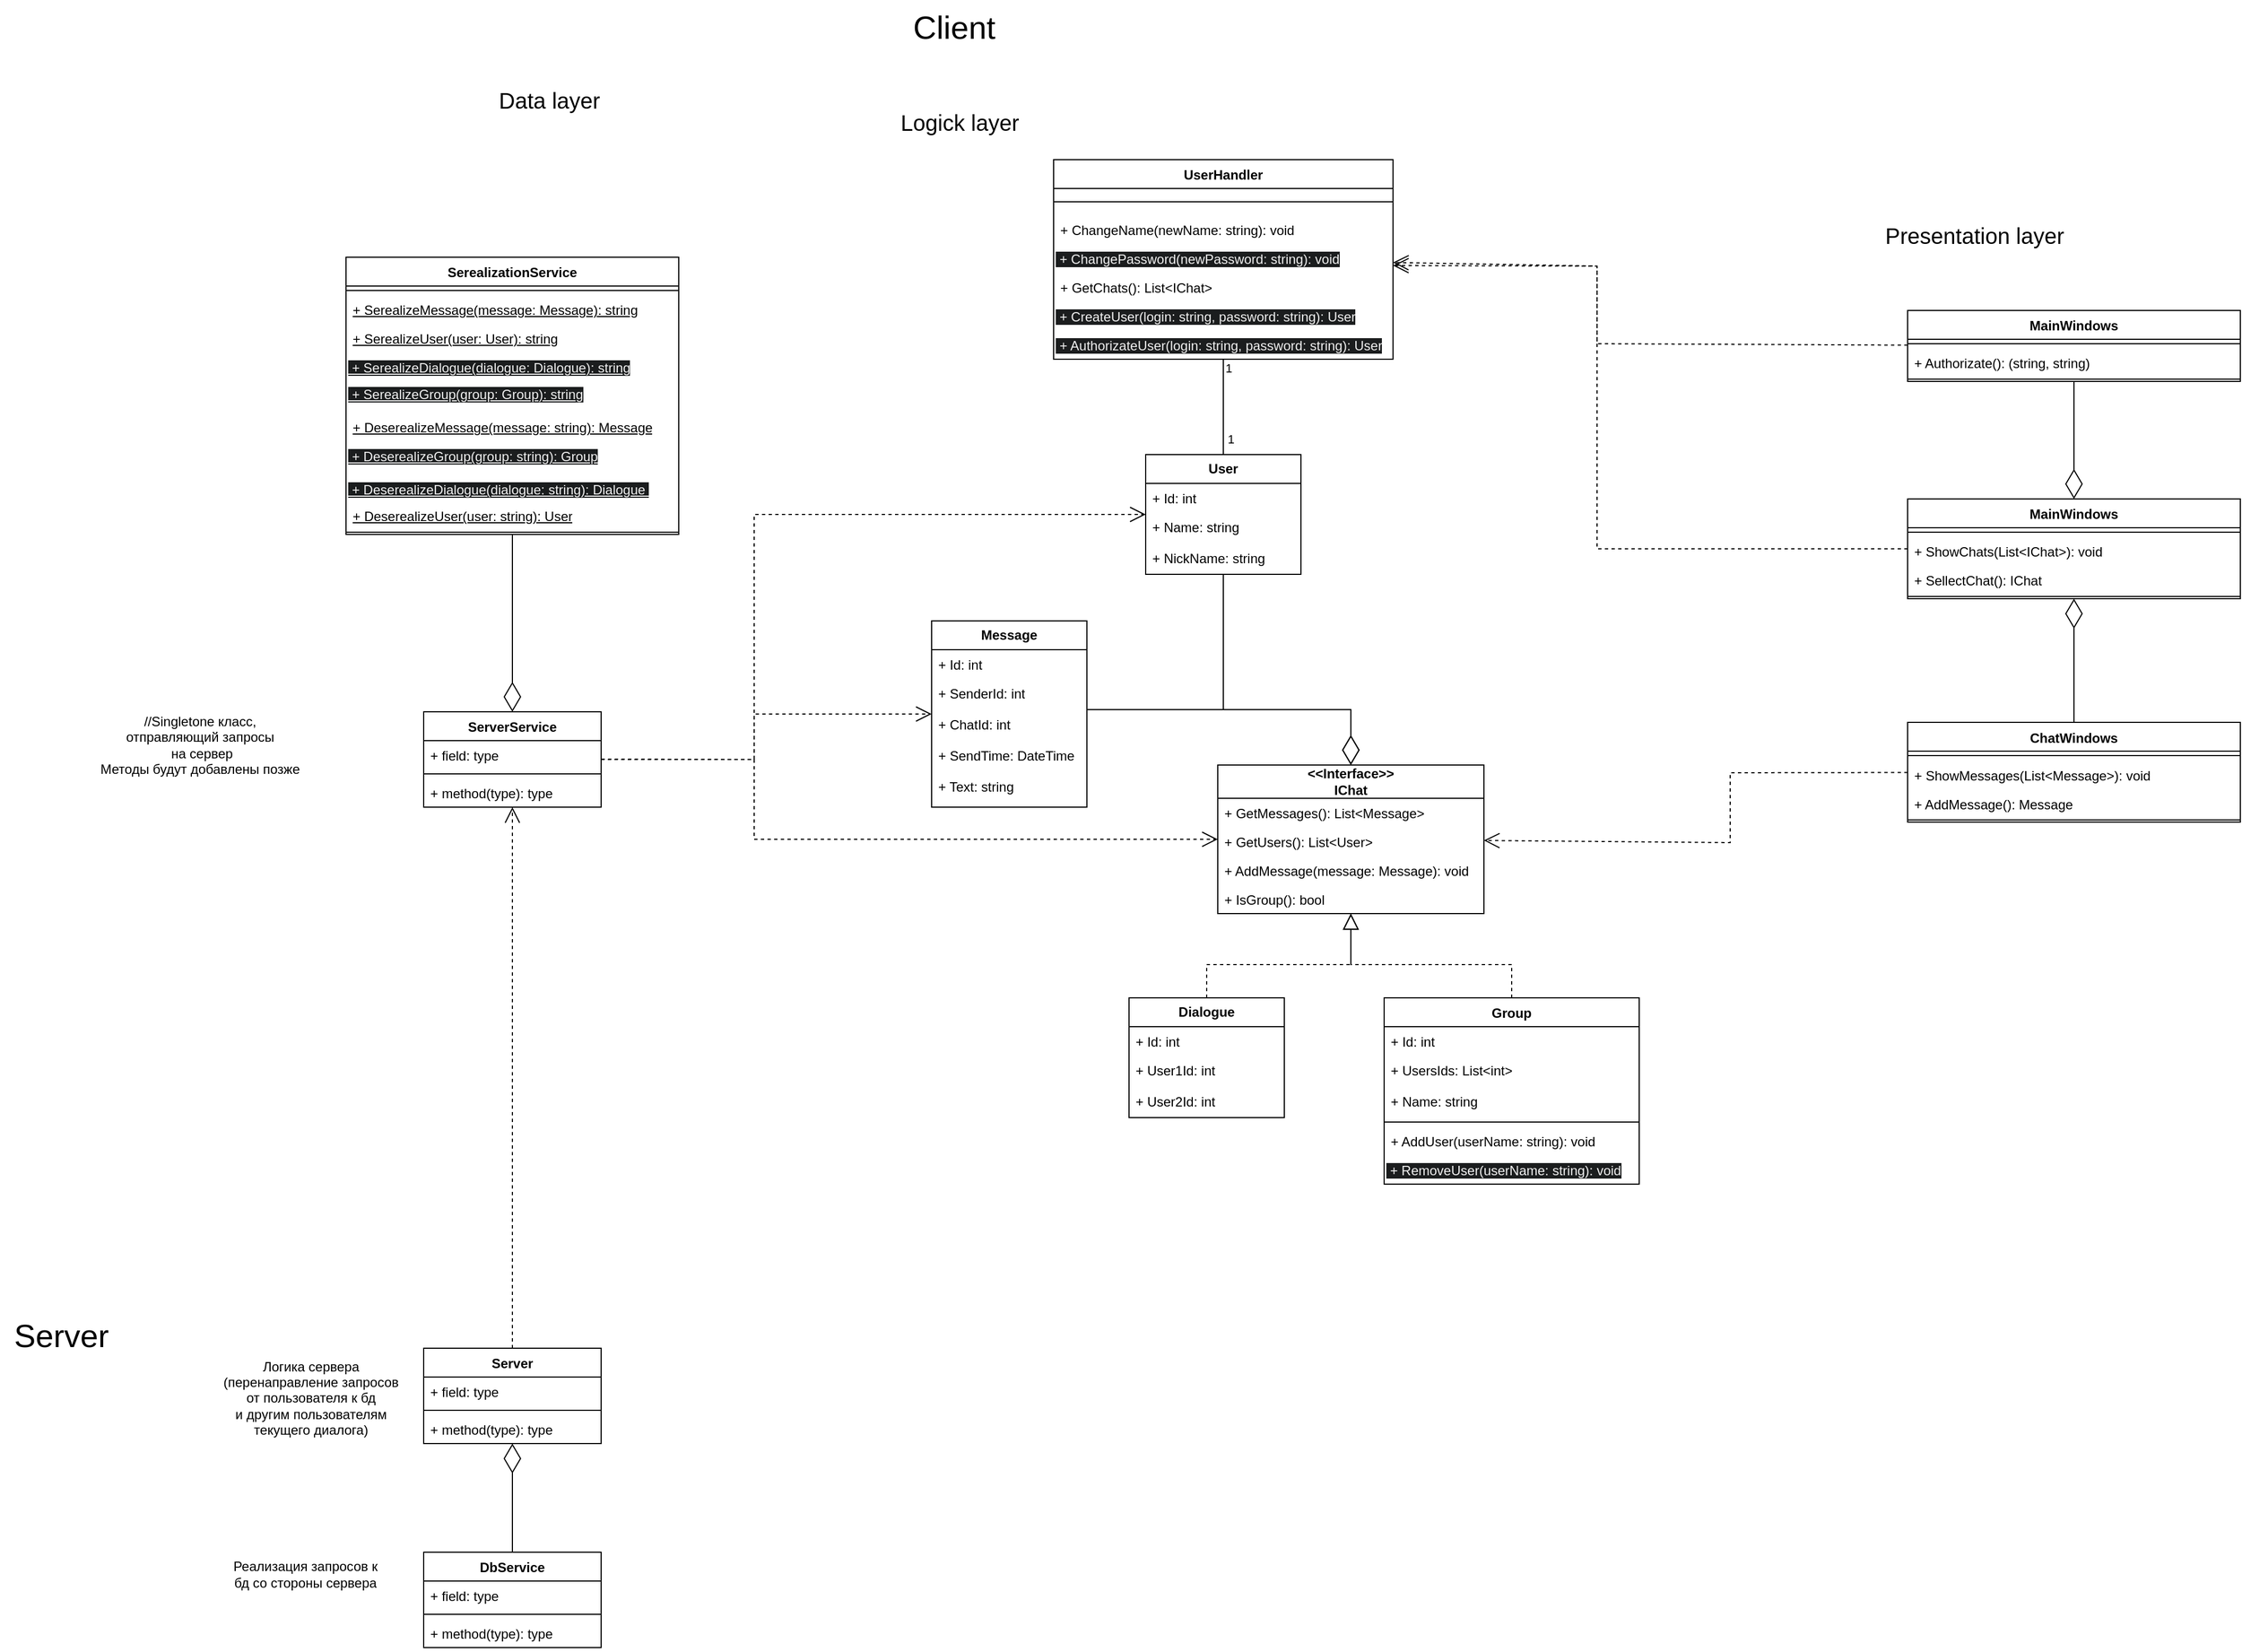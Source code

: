 <mxfile version="23.1.5" type="device">
  <diagram id="C5RBs43oDa-KdzZeNtuy" name="Page-1">
    <mxGraphModel dx="3827" dy="1774" grid="1" gridSize="10" guides="1" tooltips="1" connect="1" arrows="1" fold="1" page="1" pageScale="1" pageWidth="827" pageHeight="1169" math="0" shadow="0">
      <root>
        <mxCell id="WIyWlLk6GJQsqaUBKTNV-0" />
        <mxCell id="WIyWlLk6GJQsqaUBKTNV-1" parent="WIyWlLk6GJQsqaUBKTNV-0" />
        <mxCell id="vYdWeMZYmvG9PT97Y72R-0" value="&lt;b&gt;Message&lt;/b&gt;" style="swimlane;fontStyle=0;childLayout=stackLayout;horizontal=1;startSize=26;fillColor=none;horizontalStack=0;resizeParent=1;resizeParentMax=0;resizeLast=0;collapsible=1;marginBottom=0;whiteSpace=wrap;html=1;" parent="WIyWlLk6GJQsqaUBKTNV-1" vertex="1">
          <mxGeometry x="40" y="560" width="140" height="168" as="geometry" />
        </mxCell>
        <mxCell id="vYdWeMZYmvG9PT97Y72R-1" value="+ Id: int" style="text;strokeColor=none;fillColor=none;align=left;verticalAlign=top;spacingLeft=4;spacingRight=4;overflow=hidden;rotatable=0;points=[[0,0.5],[1,0.5]];portConstraint=eastwest;whiteSpace=wrap;html=1;" parent="vYdWeMZYmvG9PT97Y72R-0" vertex="1">
          <mxGeometry y="26" width="140" height="26" as="geometry" />
        </mxCell>
        <mxCell id="vYdWeMZYmvG9PT97Y72R-2" value="+ SenderId: int" style="text;strokeColor=none;fillColor=none;align=left;verticalAlign=top;spacingLeft=4;spacingRight=4;overflow=hidden;rotatable=0;points=[[0,0.5],[1,0.5]];portConstraint=eastwest;whiteSpace=wrap;html=1;" parent="vYdWeMZYmvG9PT97Y72R-0" vertex="1">
          <mxGeometry y="52" width="140" height="28" as="geometry" />
        </mxCell>
        <mxCell id="vYdWeMZYmvG9PT97Y72R-19" value="+ ChatId: int" style="text;strokeColor=none;fillColor=none;align=left;verticalAlign=top;spacingLeft=4;spacingRight=4;overflow=hidden;rotatable=0;points=[[0,0.5],[1,0.5]];portConstraint=eastwest;whiteSpace=wrap;html=1;" parent="vYdWeMZYmvG9PT97Y72R-0" vertex="1">
          <mxGeometry y="80" width="140" height="28" as="geometry" />
        </mxCell>
        <mxCell id="vYdWeMZYmvG9PT97Y72R-4" value="+ SendTime: DateTime" style="text;strokeColor=none;fillColor=none;align=left;verticalAlign=top;spacingLeft=4;spacingRight=4;overflow=hidden;rotatable=0;points=[[0,0.5],[1,0.5]];portConstraint=eastwest;whiteSpace=wrap;html=1;" parent="vYdWeMZYmvG9PT97Y72R-0" vertex="1">
          <mxGeometry y="108" width="140" height="28" as="geometry" />
        </mxCell>
        <mxCell id="vYdWeMZYmvG9PT97Y72R-3" value="+ Text: string&lt;div&gt;&lt;br&gt;&lt;/div&gt;" style="text;strokeColor=none;fillColor=none;align=left;verticalAlign=top;spacingLeft=4;spacingRight=4;overflow=hidden;rotatable=0;points=[[0,0.5],[1,0.5]];portConstraint=eastwest;whiteSpace=wrap;html=1;" parent="vYdWeMZYmvG9PT97Y72R-0" vertex="1">
          <mxGeometry y="136" width="140" height="32" as="geometry" />
        </mxCell>
        <mxCell id="vYdWeMZYmvG9PT97Y72R-6" value="&lt;b&gt;&amp;lt;&amp;lt;Interface&amp;gt;&amp;gt;&lt;br&gt;IChat&lt;br&gt;&lt;/b&gt;" style="swimlane;fontStyle=0;childLayout=stackLayout;horizontal=1;startSize=30;fillColor=none;horizontalStack=0;resizeParent=1;resizeParentMax=0;resizeLast=0;collapsible=1;marginBottom=0;whiteSpace=wrap;html=1;" parent="WIyWlLk6GJQsqaUBKTNV-1" vertex="1">
          <mxGeometry x="298" y="690" width="240" height="134" as="geometry" />
        </mxCell>
        <mxCell id="vYdWeMZYmvG9PT97Y72R-39" value="+ GetMessages(): List&amp;lt;Message&amp;gt;" style="text;strokeColor=none;fillColor=none;align=left;verticalAlign=top;spacingLeft=4;spacingRight=4;overflow=hidden;rotatable=0;points=[[0,0.5],[1,0.5]];portConstraint=eastwest;whiteSpace=wrap;html=1;" parent="vYdWeMZYmvG9PT97Y72R-6" vertex="1">
          <mxGeometry y="30" width="240" height="26" as="geometry" />
        </mxCell>
        <mxCell id="vYdWeMZYmvG9PT97Y72R-31" value="+ GetUsers(): List&amp;lt;User&amp;gt;" style="text;strokeColor=none;fillColor=none;align=left;verticalAlign=top;spacingLeft=4;spacingRight=4;overflow=hidden;rotatable=0;points=[[0,0.5],[1,0.5]];portConstraint=eastwest;whiteSpace=wrap;html=1;" parent="vYdWeMZYmvG9PT97Y72R-6" vertex="1">
          <mxGeometry y="56" width="240" height="26" as="geometry" />
        </mxCell>
        <mxCell id="SwTR6SI4VqlThLhRppjI-0" value="+ AddMessage(message: Message): void" style="text;strokeColor=none;fillColor=none;align=left;verticalAlign=top;spacingLeft=4;spacingRight=4;overflow=hidden;rotatable=0;points=[[0,0.5],[1,0.5]];portConstraint=eastwest;whiteSpace=wrap;html=1;" parent="vYdWeMZYmvG9PT97Y72R-6" vertex="1">
          <mxGeometry y="82" width="240" height="26" as="geometry" />
        </mxCell>
        <mxCell id="vYdWeMZYmvG9PT97Y72R-61" value="+ IsGroup(): bool" style="text;strokeColor=none;fillColor=none;align=left;verticalAlign=top;spacingLeft=4;spacingRight=4;overflow=hidden;rotatable=0;points=[[0,0.5],[1,0.5]];portConstraint=eastwest;whiteSpace=wrap;html=1;" parent="vYdWeMZYmvG9PT97Y72R-6" vertex="1">
          <mxGeometry y="108" width="240" height="26" as="geometry" />
        </mxCell>
        <mxCell id="vYdWeMZYmvG9PT97Y72R-13" value="&lt;b&gt;Dialogue&lt;/b&gt;" style="swimlane;fontStyle=0;childLayout=stackLayout;horizontal=1;startSize=26;fillColor=none;horizontalStack=0;resizeParent=1;resizeParentMax=0;resizeLast=0;collapsible=1;marginBottom=0;whiteSpace=wrap;html=1;" parent="WIyWlLk6GJQsqaUBKTNV-1" vertex="1">
          <mxGeometry x="218" y="900" width="140" height="108" as="geometry" />
        </mxCell>
        <mxCell id="vYdWeMZYmvG9PT97Y72R-14" value="+ Id: int" style="text;strokeColor=none;fillColor=none;align=left;verticalAlign=top;spacingLeft=4;spacingRight=4;overflow=hidden;rotatable=0;points=[[0,0.5],[1,0.5]];portConstraint=eastwest;whiteSpace=wrap;html=1;" parent="vYdWeMZYmvG9PT97Y72R-13" vertex="1">
          <mxGeometry y="26" width="140" height="26" as="geometry" />
        </mxCell>
        <mxCell id="vYdWeMZYmvG9PT97Y72R-15" value="+ User1Id: int" style="text;strokeColor=none;fillColor=none;align=left;verticalAlign=top;spacingLeft=4;spacingRight=4;overflow=hidden;rotatable=0;points=[[0,0.5],[1,0.5]];portConstraint=eastwest;whiteSpace=wrap;html=1;" parent="vYdWeMZYmvG9PT97Y72R-13" vertex="1">
          <mxGeometry y="52" width="140" height="28" as="geometry" />
        </mxCell>
        <mxCell id="vYdWeMZYmvG9PT97Y72R-16" value="+ User2Id: int" style="text;strokeColor=none;fillColor=none;align=left;verticalAlign=top;spacingLeft=4;spacingRight=4;overflow=hidden;rotatable=0;points=[[0,0.5],[1,0.5]];portConstraint=eastwest;whiteSpace=wrap;html=1;" parent="vYdWeMZYmvG9PT97Y72R-13" vertex="1">
          <mxGeometry y="80" width="140" height="28" as="geometry" />
        </mxCell>
        <mxCell id="vYdWeMZYmvG9PT97Y72R-28" value="Group" style="swimlane;fontStyle=1;align=center;verticalAlign=top;childLayout=stackLayout;horizontal=1;startSize=26;horizontalStack=0;resizeParent=1;resizeParentMax=0;resizeLast=0;collapsible=1;marginBottom=0;whiteSpace=wrap;html=1;" parent="WIyWlLk6GJQsqaUBKTNV-1" vertex="1">
          <mxGeometry x="448" y="900" width="230" height="168" as="geometry" />
        </mxCell>
        <mxCell id="vYdWeMZYmvG9PT97Y72R-29" value="+ Id: int" style="text;strokeColor=none;fillColor=none;align=left;verticalAlign=top;spacingLeft=4;spacingRight=4;overflow=hidden;rotatable=0;points=[[0,0.5],[1,0.5]];portConstraint=eastwest;whiteSpace=wrap;html=1;" parent="vYdWeMZYmvG9PT97Y72R-28" vertex="1">
          <mxGeometry y="26" width="230" height="26" as="geometry" />
        </mxCell>
        <mxCell id="vYdWeMZYmvG9PT97Y72R-33" value="+ UsersIds: List&amp;lt;int&amp;gt;" style="text;strokeColor=none;fillColor=none;align=left;verticalAlign=top;spacingLeft=4;spacingRight=4;overflow=hidden;rotatable=0;points=[[0,0.5],[1,0.5]];portConstraint=eastwest;whiteSpace=wrap;html=1;" parent="vYdWeMZYmvG9PT97Y72R-28" vertex="1">
          <mxGeometry y="52" width="230" height="28" as="geometry" />
        </mxCell>
        <mxCell id="MECtr-8TMv1_bSW0iSWO-0" value="+ Name: string" style="text;strokeColor=none;fillColor=none;align=left;verticalAlign=top;spacingLeft=4;spacingRight=4;overflow=hidden;rotatable=0;points=[[0,0.5],[1,0.5]];portConstraint=eastwest;whiteSpace=wrap;html=1;" parent="vYdWeMZYmvG9PT97Y72R-28" vertex="1">
          <mxGeometry y="80" width="230" height="28" as="geometry" />
        </mxCell>
        <mxCell id="vYdWeMZYmvG9PT97Y72R-30" value="" style="line;strokeWidth=1;fillColor=none;align=left;verticalAlign=middle;spacingTop=-1;spacingLeft=3;spacingRight=3;rotatable=0;labelPosition=right;points=[];portConstraint=eastwest;strokeColor=inherit;" parent="vYdWeMZYmvG9PT97Y72R-28" vertex="1">
          <mxGeometry y="108" width="230" height="8" as="geometry" />
        </mxCell>
        <mxCell id="vYdWeMZYmvG9PT97Y72R-7" value="+ AddUser(userName: string): void" style="text;strokeColor=none;fillColor=none;align=left;verticalAlign=top;spacingLeft=4;spacingRight=4;overflow=hidden;rotatable=0;points=[[0,0.5],[1,0.5]];portConstraint=eastwest;whiteSpace=wrap;html=1;" parent="vYdWeMZYmvG9PT97Y72R-28" vertex="1">
          <mxGeometry y="116" width="230" height="26" as="geometry" />
        </mxCell>
        <mxCell id="vYdWeMZYmvG9PT97Y72R-41" value="&lt;span style=&quot;color: rgb(240, 240, 240); font-family: Helvetica; font-size: 12px; font-style: normal; font-variant-ligatures: normal; font-variant-caps: normal; font-weight: 400; letter-spacing: normal; orphans: 2; text-align: left; text-indent: 0px; text-transform: none; widows: 2; word-spacing: 0px; -webkit-text-stroke-width: 0px; background-color: rgb(27, 29, 30); text-decoration-thickness: initial; text-decoration-style: initial; text-decoration-color: initial; float: none; display: inline !important;&quot;&gt;&amp;nbsp;+ RemoveUser(userName: string): void&lt;/span&gt;" style="text;whiteSpace=wrap;html=1;" parent="vYdWeMZYmvG9PT97Y72R-28" vertex="1">
          <mxGeometry y="142" width="230" height="26" as="geometry" />
        </mxCell>
        <mxCell id="vYdWeMZYmvG9PT97Y72R-55" value="&lt;b&gt;User&lt;/b&gt;" style="swimlane;fontStyle=0;childLayout=stackLayout;horizontal=1;startSize=26;fillColor=none;horizontalStack=0;resizeParent=1;resizeParentMax=0;resizeLast=0;collapsible=1;marginBottom=0;whiteSpace=wrap;html=1;" parent="WIyWlLk6GJQsqaUBKTNV-1" vertex="1">
          <mxGeometry x="233" y="410" width="140" height="108" as="geometry" />
        </mxCell>
        <mxCell id="vYdWeMZYmvG9PT97Y72R-56" value="+ Id: int" style="text;strokeColor=none;fillColor=none;align=left;verticalAlign=top;spacingLeft=4;spacingRight=4;overflow=hidden;rotatable=0;points=[[0,0.5],[1,0.5]];portConstraint=eastwest;whiteSpace=wrap;html=1;" parent="vYdWeMZYmvG9PT97Y72R-55" vertex="1">
          <mxGeometry y="26" width="140" height="26" as="geometry" />
        </mxCell>
        <mxCell id="vYdWeMZYmvG9PT97Y72R-57" value="+ Name: string" style="text;strokeColor=none;fillColor=none;align=left;verticalAlign=top;spacingLeft=4;spacingRight=4;overflow=hidden;rotatable=0;points=[[0,0.5],[1,0.5]];portConstraint=eastwest;whiteSpace=wrap;html=1;" parent="vYdWeMZYmvG9PT97Y72R-55" vertex="1">
          <mxGeometry y="52" width="140" height="28" as="geometry" />
        </mxCell>
        <mxCell id="vYdWeMZYmvG9PT97Y72R-58" value="+ NickName: string" style="text;strokeColor=none;fillColor=none;align=left;verticalAlign=top;spacingLeft=4;spacingRight=4;overflow=hidden;rotatable=0;points=[[0,0.5],[1,0.5]];portConstraint=eastwest;whiteSpace=wrap;html=1;" parent="vYdWeMZYmvG9PT97Y72R-55" vertex="1">
          <mxGeometry y="80" width="140" height="28" as="geometry" />
        </mxCell>
        <mxCell id="vYdWeMZYmvG9PT97Y72R-62" value="UserHandler" style="swimlane;fontStyle=1;align=center;verticalAlign=top;childLayout=stackLayout;horizontal=1;startSize=26;horizontalStack=0;resizeParent=1;resizeParentMax=0;resizeLast=0;collapsible=1;marginBottom=0;whiteSpace=wrap;html=1;" parent="WIyWlLk6GJQsqaUBKTNV-1" vertex="1">
          <mxGeometry x="150" y="144" width="306" height="180" as="geometry" />
        </mxCell>
        <mxCell id="vYdWeMZYmvG9PT97Y72R-66" value="" style="line;strokeWidth=1;fillColor=none;align=left;verticalAlign=middle;spacingTop=-1;spacingLeft=3;spacingRight=3;rotatable=0;labelPosition=right;points=[];portConstraint=eastwest;strokeColor=inherit;" parent="vYdWeMZYmvG9PT97Y72R-62" vertex="1">
          <mxGeometry y="26" width="306" height="24" as="geometry" />
        </mxCell>
        <mxCell id="vYdWeMZYmvG9PT97Y72R-67" value="+ ChangeName(newName: string): void" style="text;strokeColor=none;fillColor=none;align=left;verticalAlign=top;spacingLeft=4;spacingRight=4;overflow=hidden;rotatable=0;points=[[0,0.5],[1,0.5]];portConstraint=eastwest;whiteSpace=wrap;html=1;" parent="vYdWeMZYmvG9PT97Y72R-62" vertex="1">
          <mxGeometry y="50" width="306" height="26" as="geometry" />
        </mxCell>
        <mxCell id="vYdWeMZYmvG9PT97Y72R-68" value="&lt;span style=&quot;color: rgb(240, 240, 240); font-family: Helvetica; font-size: 12px; font-style: normal; font-variant-ligatures: normal; font-variant-caps: normal; font-weight: 400; letter-spacing: normal; orphans: 2; text-align: left; text-indent: 0px; text-transform: none; widows: 2; word-spacing: 0px; -webkit-text-stroke-width: 0px; background-color: rgb(27, 29, 30); text-decoration-thickness: initial; text-decoration-style: initial; text-decoration-color: initial; float: none; display: inline !important;&quot;&gt;&amp;nbsp;+ ChangePassword(newPassword: string): void&lt;/span&gt;" style="text;whiteSpace=wrap;html=1;" parent="vYdWeMZYmvG9PT97Y72R-62" vertex="1">
          <mxGeometry y="76" width="306" height="26" as="geometry" />
        </mxCell>
        <mxCell id="vYdWeMZYmvG9PT97Y72R-85" value="+ GetChats(): List&amp;lt;IChat&amp;gt;" style="text;strokeColor=none;fillColor=none;align=left;verticalAlign=top;spacingLeft=4;spacingRight=4;overflow=hidden;rotatable=0;points=[[0,0.5],[1,0.5]];portConstraint=eastwest;whiteSpace=wrap;html=1;" parent="vYdWeMZYmvG9PT97Y72R-62" vertex="1">
          <mxGeometry y="102" width="306" height="26" as="geometry" />
        </mxCell>
        <mxCell id="4OF-5J0g7pYR-AGV3vyB-0" value="&lt;span style=&quot;color: rgb(240, 240, 240); font-family: Helvetica; font-size: 12px; font-style: normal; font-variant-ligatures: normal; font-variant-caps: normal; font-weight: 400; letter-spacing: normal; orphans: 2; text-align: left; text-indent: 0px; text-transform: none; widows: 2; word-spacing: 0px; -webkit-text-stroke-width: 0px; background-color: rgb(27, 29, 30); text-decoration-thickness: initial; text-decoration-style: initial; text-decoration-color: initial; float: none; display: inline !important;&quot;&gt;&amp;nbsp;+ CreateUser(login: string, password: string): User&lt;/span&gt;" style="text;whiteSpace=wrap;html=1;" vertex="1" parent="vYdWeMZYmvG9PT97Y72R-62">
          <mxGeometry y="128" width="306" height="26" as="geometry" />
        </mxCell>
        <mxCell id="4OF-5J0g7pYR-AGV3vyB-1" value="&lt;span style=&quot;color: rgb(240, 240, 240); font-family: Helvetica; font-size: 12px; font-style: normal; font-variant-ligatures: normal; font-variant-caps: normal; font-weight: 400; letter-spacing: normal; orphans: 2; text-align: left; text-indent: 0px; text-transform: none; widows: 2; word-spacing: 0px; -webkit-text-stroke-width: 0px; background-color: rgb(27, 29, 30); text-decoration-thickness: initial; text-decoration-style: initial; text-decoration-color: initial; float: none; display: inline !important;&quot;&gt;&amp;nbsp;+ AuthorizateUser(login: string, password: string): User&lt;/span&gt;" style="text;whiteSpace=wrap;html=1;" vertex="1" parent="vYdWeMZYmvG9PT97Y72R-62">
          <mxGeometry y="154" width="306" height="26" as="geometry" />
        </mxCell>
        <mxCell id="vYdWeMZYmvG9PT97Y72R-73" value="SerealizationService" style="swimlane;fontStyle=1;align=center;verticalAlign=top;childLayout=stackLayout;horizontal=1;startSize=26;horizontalStack=0;resizeParent=1;resizeParentMax=0;resizeLast=0;collapsible=1;marginBottom=0;whiteSpace=wrap;html=1;" parent="WIyWlLk6GJQsqaUBKTNV-1" vertex="1">
          <mxGeometry x="-488" y="232" width="300" height="250" as="geometry" />
        </mxCell>
        <mxCell id="vYdWeMZYmvG9PT97Y72R-75" value="" style="line;strokeWidth=1;fillColor=none;align=left;verticalAlign=middle;spacingTop=-1;spacingLeft=3;spacingRight=3;rotatable=0;labelPosition=right;points=[];portConstraint=eastwest;strokeColor=inherit;" parent="vYdWeMZYmvG9PT97Y72R-73" vertex="1">
          <mxGeometry y="26" width="300" height="8" as="geometry" />
        </mxCell>
        <mxCell id="vYdWeMZYmvG9PT97Y72R-77" value="&lt;u&gt;+ SerealizeMessage(message: Message): string&lt;/u&gt;" style="text;strokeColor=none;fillColor=none;align=left;verticalAlign=top;spacingLeft=4;spacingRight=4;overflow=hidden;rotatable=0;points=[[0,0.5],[1,0.5]];portConstraint=eastwest;whiteSpace=wrap;html=1;" parent="vYdWeMZYmvG9PT97Y72R-73" vertex="1">
          <mxGeometry y="34" width="300" height="26" as="geometry" />
        </mxCell>
        <mxCell id="vYdWeMZYmvG9PT97Y72R-76" value="&lt;u&gt;+ SerealizeUser(user: User): string&lt;/u&gt;" style="text;strokeColor=none;fillColor=none;align=left;verticalAlign=top;spacingLeft=4;spacingRight=4;overflow=hidden;rotatable=0;points=[[0,0.5],[1,0.5]];portConstraint=eastwest;whiteSpace=wrap;html=1;" parent="vYdWeMZYmvG9PT97Y72R-73" vertex="1">
          <mxGeometry y="60" width="300" height="26" as="geometry" />
        </mxCell>
        <mxCell id="vYdWeMZYmvG9PT97Y72R-78" value="&lt;span style=&quot;color: rgb(240, 240, 240); font-family: Helvetica; font-size: 12px; font-style: normal; font-variant-ligatures: normal; font-variant-caps: normal; font-weight: 400; letter-spacing: normal; orphans: 2; text-align: left; text-indent: 0px; text-transform: none; widows: 2; word-spacing: 0px; -webkit-text-stroke-width: 0px; background-color: rgb(27, 29, 30); text-decoration-thickness: initial; text-decoration-style: initial; text-decoration-color: initial; float: none; display: inline !important;&quot;&gt;&lt;u&gt;&amp;nbsp;+ SerealizeDialogue(dialogue: Dialogue): string&lt;/u&gt;&lt;/span&gt;" style="text;whiteSpace=wrap;html=1;" parent="vYdWeMZYmvG9PT97Y72R-73" vertex="1">
          <mxGeometry y="86" width="300" height="24" as="geometry" />
        </mxCell>
        <mxCell id="vYdWeMZYmvG9PT97Y72R-79" value="&lt;span style=&quot;color: rgb(240, 240, 240); font-family: Helvetica; font-size: 12px; font-style: normal; font-variant-ligatures: normal; font-variant-caps: normal; font-weight: 400; letter-spacing: normal; orphans: 2; text-align: left; text-indent: 0px; text-transform: none; widows: 2; word-spacing: 0px; -webkit-text-stroke-width: 0px; background-color: rgb(27, 29, 30); text-decoration-thickness: initial; text-decoration-style: initial; text-decoration-color: initial; float: none; display: inline !important;&quot;&gt;&lt;u&gt;&amp;nbsp;+ SerealizeGroup(group: Group): string&lt;/u&gt;&lt;/span&gt;" style="text;whiteSpace=wrap;html=1;" parent="vYdWeMZYmvG9PT97Y72R-73" vertex="1">
          <mxGeometry y="110" width="300" height="30" as="geometry" />
        </mxCell>
        <mxCell id="vYdWeMZYmvG9PT97Y72R-81" value="&lt;u&gt;+ DeserealizeMessage(message: string): Message&lt;/u&gt;" style="text;strokeColor=none;fillColor=none;align=left;verticalAlign=top;spacingLeft=4;spacingRight=4;overflow=hidden;rotatable=0;points=[[0,0.5],[1,0.5]];portConstraint=eastwest;whiteSpace=wrap;html=1;" parent="vYdWeMZYmvG9PT97Y72R-73" vertex="1">
          <mxGeometry y="140" width="300" height="26" as="geometry" />
        </mxCell>
        <mxCell id="vYdWeMZYmvG9PT97Y72R-84" value="&lt;span style=&quot;color: rgb(240, 240, 240); font-family: Helvetica; font-size: 12px; font-style: normal; font-variant-ligatures: normal; font-variant-caps: normal; font-weight: 400; letter-spacing: normal; orphans: 2; text-align: left; text-indent: 0px; text-transform: none; widows: 2; word-spacing: 0px; -webkit-text-stroke-width: 0px; background-color: rgb(27, 29, 30); text-decoration-thickness: initial; text-decoration-style: initial; text-decoration-color: initial; float: none; display: inline !important;&quot;&gt;&lt;u&gt;&amp;nbsp;+ DeserealizeGroup(group: string): Group&lt;/u&gt;&lt;/span&gt;" style="text;whiteSpace=wrap;html=1;" parent="vYdWeMZYmvG9PT97Y72R-73" vertex="1">
          <mxGeometry y="166" width="300" height="30" as="geometry" />
        </mxCell>
        <mxCell id="vYdWeMZYmvG9PT97Y72R-83" value="&lt;span style=&quot;color: rgb(240, 240, 240); font-family: Helvetica; font-size: 12px; font-style: normal; font-variant-ligatures: normal; font-variant-caps: normal; font-weight: 400; letter-spacing: normal; orphans: 2; text-align: left; text-indent: 0px; text-transform: none; widows: 2; word-spacing: 0px; -webkit-text-stroke-width: 0px; background-color: rgb(27, 29, 30); text-decoration-thickness: initial; text-decoration-style: initial; text-decoration-color: initial; float: none; display: inline !important;&quot;&gt;&lt;u&gt;&amp;nbsp;+ DeserealizeDialogue(dialogue: string): Dialogue&amp;nbsp;&lt;/u&gt;&lt;/span&gt;" style="text;whiteSpace=wrap;html=1;" parent="vYdWeMZYmvG9PT97Y72R-73" vertex="1">
          <mxGeometry y="196" width="300" height="24" as="geometry" />
        </mxCell>
        <mxCell id="vYdWeMZYmvG9PT97Y72R-82" value="&lt;u&gt;+ DeserealizeUser(user: string): User&lt;/u&gt;" style="text;strokeColor=none;fillColor=none;align=left;verticalAlign=top;spacingLeft=4;spacingRight=4;overflow=hidden;rotatable=0;points=[[0,0.5],[1,0.5]];portConstraint=eastwest;whiteSpace=wrap;html=1;" parent="vYdWeMZYmvG9PT97Y72R-73" vertex="1">
          <mxGeometry y="220" width="300" height="26" as="geometry" />
        </mxCell>
        <mxCell id="vYdWeMZYmvG9PT97Y72R-80" value="" style="line;strokeWidth=1;fillColor=none;align=left;verticalAlign=middle;spacingTop=-1;spacingLeft=3;spacingRight=3;rotatable=0;labelPosition=right;points=[];portConstraint=eastwest;strokeColor=inherit;" parent="vYdWeMZYmvG9PT97Y72R-73" vertex="1">
          <mxGeometry y="246" width="300" height="4" as="geometry" />
        </mxCell>
        <mxCell id="vYdWeMZYmvG9PT97Y72R-86" value="ServerService" style="swimlane;fontStyle=1;align=center;verticalAlign=top;childLayout=stackLayout;horizontal=1;startSize=26;horizontalStack=0;resizeParent=1;resizeParentMax=0;resizeLast=0;collapsible=1;marginBottom=0;whiteSpace=wrap;html=1;" parent="WIyWlLk6GJQsqaUBKTNV-1" vertex="1">
          <mxGeometry x="-418" y="642" width="160" height="86" as="geometry" />
        </mxCell>
        <mxCell id="vYdWeMZYmvG9PT97Y72R-87" value="+ field: type" style="text;strokeColor=none;fillColor=none;align=left;verticalAlign=top;spacingLeft=4;spacingRight=4;overflow=hidden;rotatable=0;points=[[0,0.5],[1,0.5]];portConstraint=eastwest;whiteSpace=wrap;html=1;" parent="vYdWeMZYmvG9PT97Y72R-86" vertex="1">
          <mxGeometry y="26" width="160" height="26" as="geometry" />
        </mxCell>
        <mxCell id="vYdWeMZYmvG9PT97Y72R-88" value="" style="line;strokeWidth=1;fillColor=none;align=left;verticalAlign=middle;spacingTop=-1;spacingLeft=3;spacingRight=3;rotatable=0;labelPosition=right;points=[];portConstraint=eastwest;strokeColor=inherit;" parent="vYdWeMZYmvG9PT97Y72R-86" vertex="1">
          <mxGeometry y="52" width="160" height="8" as="geometry" />
        </mxCell>
        <mxCell id="vYdWeMZYmvG9PT97Y72R-89" value="+ method(type): type" style="text;strokeColor=none;fillColor=none;align=left;verticalAlign=top;spacingLeft=4;spacingRight=4;overflow=hidden;rotatable=0;points=[[0,0.5],[1,0.5]];portConstraint=eastwest;whiteSpace=wrap;html=1;" parent="vYdWeMZYmvG9PT97Y72R-86" vertex="1">
          <mxGeometry y="60" width="160" height="26" as="geometry" />
        </mxCell>
        <mxCell id="vYdWeMZYmvG9PT97Y72R-90" value="//Singletone класс, &lt;br&gt;отправляющий запросы&lt;br&gt;&amp;nbsp;на сервер&lt;br&gt;Методы будут добавлены позже" style="text;html=1;align=center;verticalAlign=middle;resizable=0;points=[];autosize=1;strokeColor=none;fillColor=none;" parent="WIyWlLk6GJQsqaUBKTNV-1" vertex="1">
          <mxGeometry x="-720" y="637" width="200" height="70" as="geometry" />
        </mxCell>
        <mxCell id="vYdWeMZYmvG9PT97Y72R-91" value="&lt;font style=&quot;font-size: 29px;&quot;&gt;Client&lt;/font&gt;" style="text;html=1;align=center;verticalAlign=middle;resizable=0;points=[];autosize=1;strokeColor=none;fillColor=none;" parent="WIyWlLk6GJQsqaUBKTNV-1" vertex="1">
          <mxGeometry x="10" width="100" height="50" as="geometry" />
        </mxCell>
        <mxCell id="vYdWeMZYmvG9PT97Y72R-93" value="&lt;font style=&quot;font-size: 29px;&quot;&gt;Server&lt;br&gt;&lt;/font&gt;" style="text;html=1;align=center;verticalAlign=middle;resizable=0;points=[];autosize=1;strokeColor=none;fillColor=none;" parent="WIyWlLk6GJQsqaUBKTNV-1" vertex="1">
          <mxGeometry x="-800" y="1180" width="110" height="50" as="geometry" />
        </mxCell>
        <mxCell id="vYdWeMZYmvG9PT97Y72R-94" value="Server" style="swimlane;fontStyle=1;align=center;verticalAlign=top;childLayout=stackLayout;horizontal=1;startSize=26;horizontalStack=0;resizeParent=1;resizeParentMax=0;resizeLast=0;collapsible=1;marginBottom=0;whiteSpace=wrap;html=1;" parent="WIyWlLk6GJQsqaUBKTNV-1" vertex="1">
          <mxGeometry x="-418" y="1216" width="160" height="86" as="geometry" />
        </mxCell>
        <mxCell id="vYdWeMZYmvG9PT97Y72R-95" value="+ field: type" style="text;strokeColor=none;fillColor=none;align=left;verticalAlign=top;spacingLeft=4;spacingRight=4;overflow=hidden;rotatable=0;points=[[0,0.5],[1,0.5]];portConstraint=eastwest;whiteSpace=wrap;html=1;" parent="vYdWeMZYmvG9PT97Y72R-94" vertex="1">
          <mxGeometry y="26" width="160" height="26" as="geometry" />
        </mxCell>
        <mxCell id="vYdWeMZYmvG9PT97Y72R-96" value="" style="line;strokeWidth=1;fillColor=none;align=left;verticalAlign=middle;spacingTop=-1;spacingLeft=3;spacingRight=3;rotatable=0;labelPosition=right;points=[];portConstraint=eastwest;strokeColor=inherit;" parent="vYdWeMZYmvG9PT97Y72R-94" vertex="1">
          <mxGeometry y="52" width="160" height="8" as="geometry" />
        </mxCell>
        <mxCell id="vYdWeMZYmvG9PT97Y72R-97" value="+ method(type): type" style="text;strokeColor=none;fillColor=none;align=left;verticalAlign=top;spacingLeft=4;spacingRight=4;overflow=hidden;rotatable=0;points=[[0,0.5],[1,0.5]];portConstraint=eastwest;whiteSpace=wrap;html=1;" parent="vYdWeMZYmvG9PT97Y72R-94" vertex="1">
          <mxGeometry y="60" width="160" height="26" as="geometry" />
        </mxCell>
        <mxCell id="vYdWeMZYmvG9PT97Y72R-98" value="Логика сервера&lt;br&gt;(перенаправление запросов&lt;br&gt;от пользователя к бд&lt;br&gt;и другим пользователям&lt;br&gt;текущего диалога)" style="text;html=1;align=center;verticalAlign=middle;resizable=0;points=[];autosize=1;strokeColor=none;fillColor=none;" parent="WIyWlLk6GJQsqaUBKTNV-1" vertex="1">
          <mxGeometry x="-610" y="1216" width="180" height="90" as="geometry" />
        </mxCell>
        <mxCell id="vYdWeMZYmvG9PT97Y72R-99" value="DbService" style="swimlane;fontStyle=1;align=center;verticalAlign=top;childLayout=stackLayout;horizontal=1;startSize=26;horizontalStack=0;resizeParent=1;resizeParentMax=0;resizeLast=0;collapsible=1;marginBottom=0;whiteSpace=wrap;html=1;" parent="WIyWlLk6GJQsqaUBKTNV-1" vertex="1">
          <mxGeometry x="-418" y="1400" width="160" height="86" as="geometry" />
        </mxCell>
        <mxCell id="vYdWeMZYmvG9PT97Y72R-100" value="+ field: type" style="text;strokeColor=none;fillColor=none;align=left;verticalAlign=top;spacingLeft=4;spacingRight=4;overflow=hidden;rotatable=0;points=[[0,0.5],[1,0.5]];portConstraint=eastwest;whiteSpace=wrap;html=1;" parent="vYdWeMZYmvG9PT97Y72R-99" vertex="1">
          <mxGeometry y="26" width="160" height="26" as="geometry" />
        </mxCell>
        <mxCell id="vYdWeMZYmvG9PT97Y72R-101" value="" style="line;strokeWidth=1;fillColor=none;align=left;verticalAlign=middle;spacingTop=-1;spacingLeft=3;spacingRight=3;rotatable=0;labelPosition=right;points=[];portConstraint=eastwest;strokeColor=inherit;" parent="vYdWeMZYmvG9PT97Y72R-99" vertex="1">
          <mxGeometry y="52" width="160" height="8" as="geometry" />
        </mxCell>
        <mxCell id="vYdWeMZYmvG9PT97Y72R-102" value="+ method(type): type" style="text;strokeColor=none;fillColor=none;align=left;verticalAlign=top;spacingLeft=4;spacingRight=4;overflow=hidden;rotatable=0;points=[[0,0.5],[1,0.5]];portConstraint=eastwest;whiteSpace=wrap;html=1;" parent="vYdWeMZYmvG9PT97Y72R-99" vertex="1">
          <mxGeometry y="60" width="160" height="26" as="geometry" />
        </mxCell>
        <mxCell id="vYdWeMZYmvG9PT97Y72R-103" value="Реализация запросов к&lt;br&gt;бд со стороны сервера" style="text;html=1;align=center;verticalAlign=middle;resizable=0;points=[];autosize=1;strokeColor=none;fillColor=none;" parent="WIyWlLk6GJQsqaUBKTNV-1" vertex="1">
          <mxGeometry x="-600" y="1400" width="150" height="40" as="geometry" />
        </mxCell>
        <mxCell id="vYdWeMZYmvG9PT97Y72R-104" value="ChatWindows" style="swimlane;fontStyle=1;align=center;verticalAlign=top;childLayout=stackLayout;horizontal=1;startSize=26;horizontalStack=0;resizeParent=1;resizeParentMax=0;resizeLast=0;collapsible=1;marginBottom=0;whiteSpace=wrap;html=1;" parent="WIyWlLk6GJQsqaUBKTNV-1" vertex="1">
          <mxGeometry x="920" y="651.5" width="300" height="90" as="geometry" />
        </mxCell>
        <mxCell id="vYdWeMZYmvG9PT97Y72R-105" value="" style="line;strokeWidth=1;fillColor=none;align=left;verticalAlign=middle;spacingTop=-1;spacingLeft=3;spacingRight=3;rotatable=0;labelPosition=right;points=[];portConstraint=eastwest;strokeColor=inherit;" parent="vYdWeMZYmvG9PT97Y72R-104" vertex="1">
          <mxGeometry y="26" width="300" height="8" as="geometry" />
        </mxCell>
        <mxCell id="vYdWeMZYmvG9PT97Y72R-107" value="+ ShowMessages(List&amp;lt;Message&amp;gt;): void" style="text;strokeColor=none;fillColor=none;align=left;verticalAlign=top;spacingLeft=4;spacingRight=4;overflow=hidden;rotatable=0;points=[[0,0.5],[1,0.5]];portConstraint=eastwest;whiteSpace=wrap;html=1;" parent="vYdWeMZYmvG9PT97Y72R-104" vertex="1">
          <mxGeometry y="34" width="300" height="26" as="geometry" />
        </mxCell>
        <mxCell id="4OF-5J0g7pYR-AGV3vyB-26" value="+ AddMessage(): Message" style="text;strokeColor=none;fillColor=none;align=left;verticalAlign=top;spacingLeft=4;spacingRight=4;overflow=hidden;rotatable=0;points=[[0,0.5],[1,0.5]];portConstraint=eastwest;whiteSpace=wrap;html=1;" vertex="1" parent="vYdWeMZYmvG9PT97Y72R-104">
          <mxGeometry y="60" width="300" height="26" as="geometry" />
        </mxCell>
        <mxCell id="vYdWeMZYmvG9PT97Y72R-114" value="" style="line;strokeWidth=1;fillColor=none;align=left;verticalAlign=middle;spacingTop=-1;spacingLeft=3;spacingRight=3;rotatable=0;labelPosition=right;points=[];portConstraint=eastwest;strokeColor=inherit;" parent="vYdWeMZYmvG9PT97Y72R-104" vertex="1">
          <mxGeometry y="86" width="300" height="4" as="geometry" />
        </mxCell>
        <mxCell id="vYdWeMZYmvG9PT97Y72R-116" value="&lt;font style=&quot;font-size: 20px;&quot;&gt;Presentation layer&lt;/font&gt;" style="text;html=1;align=center;verticalAlign=middle;resizable=0;points=[];autosize=1;strokeColor=none;fillColor=none;" parent="WIyWlLk6GJQsqaUBKTNV-1" vertex="1">
          <mxGeometry x="890" y="192" width="180" height="40" as="geometry" />
        </mxCell>
        <mxCell id="vYdWeMZYmvG9PT97Y72R-117" value="&lt;font style=&quot;font-size: 20px;&quot;&gt;Logick layer&lt;/font&gt;" style="text;html=1;align=center;verticalAlign=middle;resizable=0;points=[];autosize=1;strokeColor=none;fillColor=none;" parent="WIyWlLk6GJQsqaUBKTNV-1" vertex="1">
          <mxGeometry y="90" width="130" height="40" as="geometry" />
        </mxCell>
        <mxCell id="vYdWeMZYmvG9PT97Y72R-118" value="&lt;font style=&quot;font-size: 20px;&quot;&gt;Data layer&lt;/font&gt;" style="text;html=1;align=center;verticalAlign=middle;resizable=0;points=[];autosize=1;strokeColor=none;fillColor=none;" parent="WIyWlLk6GJQsqaUBKTNV-1" vertex="1">
          <mxGeometry x="-360" y="70" width="110" height="40" as="geometry" />
        </mxCell>
        <mxCell id="4OF-5J0g7pYR-AGV3vyB-2" value="" style="endArrow=diamondThin;endFill=0;endSize=24;html=1;rounded=0;" edge="1" parent="WIyWlLk6GJQsqaUBKTNV-1" source="vYdWeMZYmvG9PT97Y72R-73" target="vYdWeMZYmvG9PT97Y72R-86">
          <mxGeometry width="160" relative="1" as="geometry">
            <mxPoint x="-188" y="342" as="sourcePoint" />
            <mxPoint x="-28" y="342" as="targetPoint" />
          </mxGeometry>
        </mxCell>
        <mxCell id="4OF-5J0g7pYR-AGV3vyB-3" value="" style="endArrow=block;dashed=1;endFill=0;endSize=12;html=1;rounded=0;exitX=0.5;exitY=0;exitDx=0;exitDy=0;" edge="1" parent="WIyWlLk6GJQsqaUBKTNV-1" source="vYdWeMZYmvG9PT97Y72R-13" target="vYdWeMZYmvG9PT97Y72R-6">
          <mxGeometry width="160" relative="1" as="geometry">
            <mxPoint x="68" y="840" as="sourcePoint" />
            <mxPoint x="228" y="840" as="targetPoint" />
            <Array as="points">
              <mxPoint x="288" y="870" />
              <mxPoint x="418" y="870" />
            </Array>
          </mxGeometry>
        </mxCell>
        <mxCell id="4OF-5J0g7pYR-AGV3vyB-4" value="" style="endArrow=block;dashed=1;endFill=0;endSize=12;html=1;rounded=0;exitX=0.5;exitY=0;exitDx=0;exitDy=0;" edge="1" parent="WIyWlLk6GJQsqaUBKTNV-1" source="vYdWeMZYmvG9PT97Y72R-28" target="vYdWeMZYmvG9PT97Y72R-6">
          <mxGeometry width="160" relative="1" as="geometry">
            <mxPoint x="352" y="920" as="sourcePoint" />
            <mxPoint x="426" y="854" as="targetPoint" />
            <Array as="points">
              <mxPoint x="563" y="870" />
              <mxPoint x="418" y="870" />
            </Array>
          </mxGeometry>
        </mxCell>
        <mxCell id="4OF-5J0g7pYR-AGV3vyB-17" value="" style="endArrow=none;html=1;edgeStyle=orthogonalEdgeStyle;rounded=0;entryX=0.5;entryY=0;entryDx=0;entryDy=0;" edge="1" parent="WIyWlLk6GJQsqaUBKTNV-1" source="vYdWeMZYmvG9PT97Y72R-62" target="vYdWeMZYmvG9PT97Y72R-55">
          <mxGeometry relative="1" as="geometry">
            <mxPoint x="50" y="420" as="sourcePoint" />
            <mxPoint x="210" y="420" as="targetPoint" />
          </mxGeometry>
        </mxCell>
        <mxCell id="4OF-5J0g7pYR-AGV3vyB-18" value="1" style="edgeLabel;resizable=0;html=1;align=left;verticalAlign=bottom;" connectable="0" vertex="1" parent="4OF-5J0g7pYR-AGV3vyB-17">
          <mxGeometry x="-1" relative="1" as="geometry">
            <mxPoint y="16" as="offset" />
          </mxGeometry>
        </mxCell>
        <mxCell id="4OF-5J0g7pYR-AGV3vyB-20" value="" style="endArrow=open;endSize=12;dashed=1;html=1;rounded=0;" edge="1" parent="WIyWlLk6GJQsqaUBKTNV-1" source="vYdWeMZYmvG9PT97Y72R-86" target="vYdWeMZYmvG9PT97Y72R-55">
          <mxGeometry width="160" relative="1" as="geometry">
            <mxPoint x="-130" y="560" as="sourcePoint" />
            <mxPoint x="30" y="560" as="targetPoint" />
            <Array as="points">
              <mxPoint x="-120" y="685" />
              <mxPoint x="-120" y="464" />
            </Array>
          </mxGeometry>
        </mxCell>
        <mxCell id="4OF-5J0g7pYR-AGV3vyB-21" value="" style="endArrow=open;endSize=12;dashed=1;html=1;rounded=0;exitX=1.002;exitY=0.642;exitDx=0;exitDy=0;exitPerimeter=0;" edge="1" parent="WIyWlLk6GJQsqaUBKTNV-1" source="vYdWeMZYmvG9PT97Y72R-87" target="vYdWeMZYmvG9PT97Y72R-0">
          <mxGeometry width="160" relative="1" as="geometry">
            <mxPoint x="-200" y="650" as="sourcePoint" />
            <mxPoint x="-40" y="650" as="targetPoint" />
            <Array as="points">
              <mxPoint x="-120" y="685" />
              <mxPoint x="-120" y="644" />
            </Array>
          </mxGeometry>
        </mxCell>
        <mxCell id="4OF-5J0g7pYR-AGV3vyB-22" value="" style="endArrow=open;endSize=12;dashed=1;html=1;rounded=0;" edge="1" parent="WIyWlLk6GJQsqaUBKTNV-1" source="vYdWeMZYmvG9PT97Y72R-86" target="vYdWeMZYmvG9PT97Y72R-6">
          <mxGeometry width="160" relative="1" as="geometry">
            <mxPoint x="-210" y="770" as="sourcePoint" />
            <mxPoint x="-50" y="770" as="targetPoint" />
            <Array as="points">
              <mxPoint x="-120" y="685" />
              <mxPoint x="-120" y="757" />
              <mxPoint x="10" y="757" />
            </Array>
          </mxGeometry>
        </mxCell>
        <mxCell id="4OF-5J0g7pYR-AGV3vyB-23" value="" style="endArrow=diamondThin;endFill=0;endSize=24;html=1;rounded=0;entryX=0.5;entryY=0;entryDx=0;entryDy=0;" edge="1" parent="WIyWlLk6GJQsqaUBKTNV-1" source="vYdWeMZYmvG9PT97Y72R-55" target="vYdWeMZYmvG9PT97Y72R-6">
          <mxGeometry width="160" relative="1" as="geometry">
            <mxPoint x="180" y="560" as="sourcePoint" />
            <mxPoint x="340" y="560" as="targetPoint" />
            <Array as="points">
              <mxPoint x="303" y="640" />
              <mxPoint x="418" y="640" />
            </Array>
          </mxGeometry>
        </mxCell>
        <mxCell id="4OF-5J0g7pYR-AGV3vyB-24" value="" style="endArrow=diamondThin;endFill=0;endSize=24;html=1;rounded=0;" edge="1" parent="WIyWlLk6GJQsqaUBKTNV-1" target="vYdWeMZYmvG9PT97Y72R-6">
          <mxGeometry width="160" relative="1" as="geometry">
            <mxPoint x="180" y="640" as="sourcePoint" />
            <mxPoint x="538" y="642" as="targetPoint" />
            <Array as="points">
              <mxPoint x="300" y="640" />
              <mxPoint x="418" y="640" />
            </Array>
          </mxGeometry>
        </mxCell>
        <mxCell id="4OF-5J0g7pYR-AGV3vyB-25" value="" style="endArrow=open;endSize=12;dashed=1;html=1;rounded=0;" edge="1" parent="WIyWlLk6GJQsqaUBKTNV-1" source="vYdWeMZYmvG9PT97Y72R-104" target="vYdWeMZYmvG9PT97Y72R-6">
          <mxGeometry width="160" relative="1" as="geometry">
            <mxPoint x="660" y="710" as="sourcePoint" />
            <mxPoint x="820" y="710" as="targetPoint" />
            <Array as="points">
              <mxPoint x="760" y="697" />
              <mxPoint x="760" y="760" />
            </Array>
          </mxGeometry>
        </mxCell>
        <mxCell id="4OF-5J0g7pYR-AGV3vyB-27" value="MainWindows" style="swimlane;fontStyle=1;align=center;verticalAlign=top;childLayout=stackLayout;horizontal=1;startSize=26;horizontalStack=0;resizeParent=1;resizeParentMax=0;resizeLast=0;collapsible=1;marginBottom=0;whiteSpace=wrap;html=1;" vertex="1" parent="WIyWlLk6GJQsqaUBKTNV-1">
          <mxGeometry x="920" y="450" width="300" height="90" as="geometry" />
        </mxCell>
        <mxCell id="4OF-5J0g7pYR-AGV3vyB-28" value="" style="line;strokeWidth=1;fillColor=none;align=left;verticalAlign=middle;spacingTop=-1;spacingLeft=3;spacingRight=3;rotatable=0;labelPosition=right;points=[];portConstraint=eastwest;strokeColor=inherit;" vertex="1" parent="4OF-5J0g7pYR-AGV3vyB-27">
          <mxGeometry y="26" width="300" height="8" as="geometry" />
        </mxCell>
        <mxCell id="4OF-5J0g7pYR-AGV3vyB-29" value="+ ShowChats(List&amp;lt;IChat&amp;gt;): void" style="text;strokeColor=none;fillColor=none;align=left;verticalAlign=top;spacingLeft=4;spacingRight=4;overflow=hidden;rotatable=0;points=[[0,0.5],[1,0.5]];portConstraint=eastwest;whiteSpace=wrap;html=1;" vertex="1" parent="4OF-5J0g7pYR-AGV3vyB-27">
          <mxGeometry y="34" width="300" height="26" as="geometry" />
        </mxCell>
        <mxCell id="4OF-5J0g7pYR-AGV3vyB-30" value="+ SellectChat(): IChat" style="text;strokeColor=none;fillColor=none;align=left;verticalAlign=top;spacingLeft=4;spacingRight=4;overflow=hidden;rotatable=0;points=[[0,0.5],[1,0.5]];portConstraint=eastwest;whiteSpace=wrap;html=1;" vertex="1" parent="4OF-5J0g7pYR-AGV3vyB-27">
          <mxGeometry y="60" width="300" height="26" as="geometry" />
        </mxCell>
        <mxCell id="4OF-5J0g7pYR-AGV3vyB-31" value="" style="line;strokeWidth=1;fillColor=none;align=left;verticalAlign=middle;spacingTop=-1;spacingLeft=3;spacingRight=3;rotatable=0;labelPosition=right;points=[];portConstraint=eastwest;strokeColor=inherit;" vertex="1" parent="4OF-5J0g7pYR-AGV3vyB-27">
          <mxGeometry y="86" width="300" height="4" as="geometry" />
        </mxCell>
        <mxCell id="4OF-5J0g7pYR-AGV3vyB-32" value="1" style="edgeLabel;resizable=0;html=1;align=left;verticalAlign=bottom;" connectable="0" vertex="1" parent="WIyWlLk6GJQsqaUBKTNV-1">
          <mxGeometry x="310" y="360" as="geometry">
            <mxPoint x="-5" y="44" as="offset" />
          </mxGeometry>
        </mxCell>
        <mxCell id="4OF-5J0g7pYR-AGV3vyB-35" value="" style="endArrow=diamondThin;endFill=0;endSize=24;html=1;rounded=0;" edge="1" parent="WIyWlLk6GJQsqaUBKTNV-1" source="vYdWeMZYmvG9PT97Y72R-104" target="4OF-5J0g7pYR-AGV3vyB-27">
          <mxGeometry width="160" relative="1" as="geometry">
            <mxPoint x="860" y="590" as="sourcePoint" />
            <mxPoint x="1020" y="590" as="targetPoint" />
          </mxGeometry>
        </mxCell>
        <mxCell id="4OF-5J0g7pYR-AGV3vyB-36" value="MainWindows" style="swimlane;fontStyle=1;align=center;verticalAlign=top;childLayout=stackLayout;horizontal=1;startSize=26;horizontalStack=0;resizeParent=1;resizeParentMax=0;resizeLast=0;collapsible=1;marginBottom=0;whiteSpace=wrap;html=1;" vertex="1" parent="WIyWlLk6GJQsqaUBKTNV-1">
          <mxGeometry x="920" y="280" width="300" height="64" as="geometry" />
        </mxCell>
        <mxCell id="4OF-5J0g7pYR-AGV3vyB-37" value="" style="line;strokeWidth=1;fillColor=none;align=left;verticalAlign=middle;spacingTop=-1;spacingLeft=3;spacingRight=3;rotatable=0;labelPosition=right;points=[];portConstraint=eastwest;strokeColor=inherit;" vertex="1" parent="4OF-5J0g7pYR-AGV3vyB-36">
          <mxGeometry y="26" width="300" height="8" as="geometry" />
        </mxCell>
        <mxCell id="4OF-5J0g7pYR-AGV3vyB-38" value="+ Authorizate(): (string, string)" style="text;strokeColor=none;fillColor=none;align=left;verticalAlign=top;spacingLeft=4;spacingRight=4;overflow=hidden;rotatable=0;points=[[0,0.5],[1,0.5]];portConstraint=eastwest;whiteSpace=wrap;html=1;" vertex="1" parent="4OF-5J0g7pYR-AGV3vyB-36">
          <mxGeometry y="34" width="300" height="26" as="geometry" />
        </mxCell>
        <mxCell id="4OF-5J0g7pYR-AGV3vyB-40" value="" style="line;strokeWidth=1;fillColor=none;align=left;verticalAlign=middle;spacingTop=-1;spacingLeft=3;spacingRight=3;rotatable=0;labelPosition=right;points=[];portConstraint=eastwest;strokeColor=inherit;" vertex="1" parent="4OF-5J0g7pYR-AGV3vyB-36">
          <mxGeometry y="60" width="300" height="4" as="geometry" />
        </mxCell>
        <mxCell id="4OF-5J0g7pYR-AGV3vyB-41" value="" style="endArrow=diamondThin;endFill=0;endSize=24;html=1;rounded=0;" edge="1" parent="WIyWlLk6GJQsqaUBKTNV-1" source="4OF-5J0g7pYR-AGV3vyB-36" target="4OF-5J0g7pYR-AGV3vyB-27">
          <mxGeometry width="160" relative="1" as="geometry">
            <mxPoint x="1290" y="482" as="sourcePoint" />
            <mxPoint x="1290" y="370" as="targetPoint" />
          </mxGeometry>
        </mxCell>
        <mxCell id="4OF-5J0g7pYR-AGV3vyB-42" value="" style="endArrow=open;endSize=12;dashed=1;html=1;rounded=0;entryX=1;entryY=0.75;entryDx=0;entryDy=0;" edge="1" parent="WIyWlLk6GJQsqaUBKTNV-1" source="4OF-5J0g7pYR-AGV3vyB-27" target="vYdWeMZYmvG9PT97Y72R-68">
          <mxGeometry width="160" relative="1" as="geometry">
            <mxPoint x="580" y="510" as="sourcePoint" />
            <mxPoint x="410" y="170" as="targetPoint" />
            <Array as="points">
              <mxPoint x="640" y="495" />
              <mxPoint x="640" y="240" />
            </Array>
          </mxGeometry>
        </mxCell>
        <mxCell id="4OF-5J0g7pYR-AGV3vyB-43" value="" style="endArrow=open;endSize=12;dashed=1;html=1;rounded=0;" edge="1" parent="WIyWlLk6GJQsqaUBKTNV-1" source="4OF-5J0g7pYR-AGV3vyB-36" target="vYdWeMZYmvG9PT97Y72R-62">
          <mxGeometry width="160" relative="1" as="geometry">
            <mxPoint x="810" y="480" as="sourcePoint" />
            <mxPoint x="970" y="480" as="targetPoint" />
            <Array as="points">
              <mxPoint x="640" y="310" />
              <mxPoint x="640" y="240" />
            </Array>
          </mxGeometry>
        </mxCell>
        <mxCell id="4OF-5J0g7pYR-AGV3vyB-44" value="" style="endArrow=diamondThin;endFill=0;endSize=24;html=1;rounded=0;" edge="1" parent="WIyWlLk6GJQsqaUBKTNV-1" source="vYdWeMZYmvG9PT97Y72R-99" target="vYdWeMZYmvG9PT97Y72R-94">
          <mxGeometry width="160" relative="1" as="geometry">
            <mxPoint x="-120" y="1090" as="sourcePoint" />
            <mxPoint x="40" y="1090" as="targetPoint" />
          </mxGeometry>
        </mxCell>
        <mxCell id="4OF-5J0g7pYR-AGV3vyB-45" value="" style="endArrow=open;endSize=12;dashed=1;html=1;rounded=0;" edge="1" parent="WIyWlLk6GJQsqaUBKTNV-1" source="vYdWeMZYmvG9PT97Y72R-94" target="vYdWeMZYmvG9PT97Y72R-86">
          <mxGeometry width="160" relative="1" as="geometry">
            <mxPoint x="-330" y="1080" as="sourcePoint" />
            <mxPoint x="-340" y="810" as="targetPoint" />
          </mxGeometry>
        </mxCell>
      </root>
    </mxGraphModel>
  </diagram>
</mxfile>
